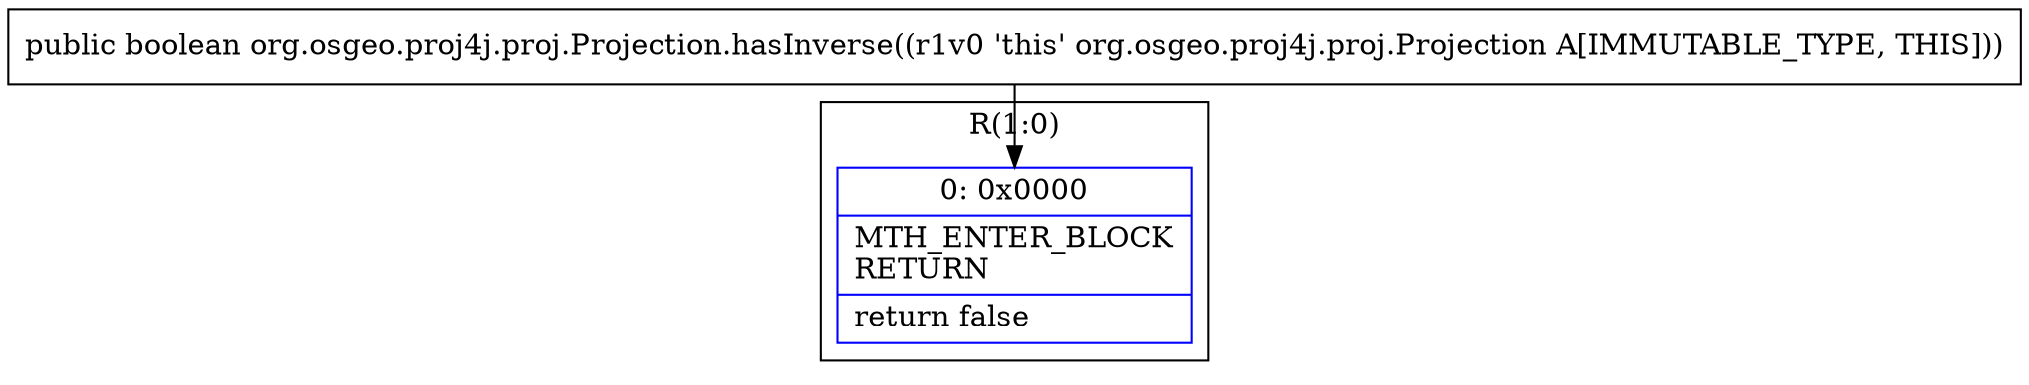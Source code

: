 digraph "CFG fororg.osgeo.proj4j.proj.Projection.hasInverse()Z" {
subgraph cluster_Region_1017760872 {
label = "R(1:0)";
node [shape=record,color=blue];
Node_0 [shape=record,label="{0\:\ 0x0000|MTH_ENTER_BLOCK\lRETURN\l|return false\l}"];
}
MethodNode[shape=record,label="{public boolean org.osgeo.proj4j.proj.Projection.hasInverse((r1v0 'this' org.osgeo.proj4j.proj.Projection A[IMMUTABLE_TYPE, THIS])) }"];
MethodNode -> Node_0;
}

